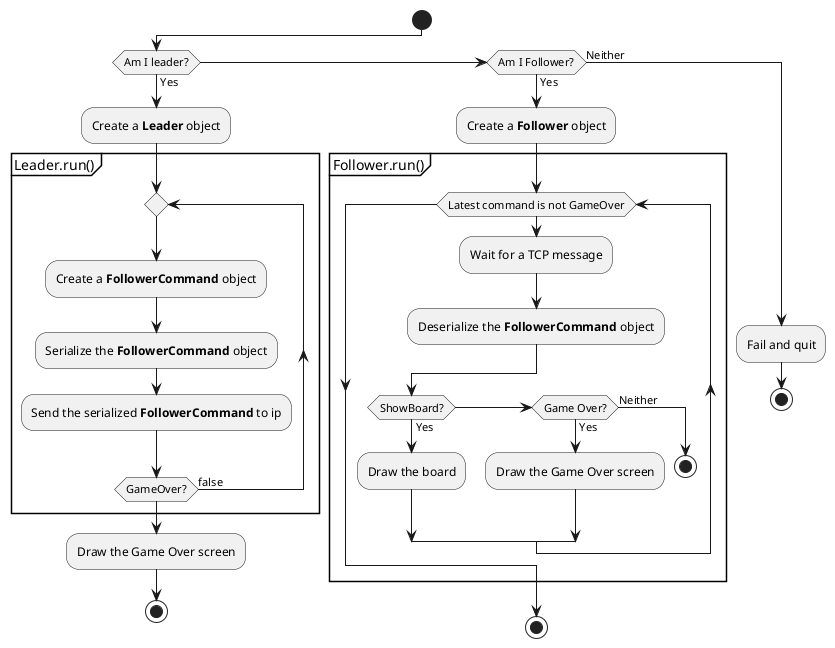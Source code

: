 @startuml

start

if (Am I leader?) then (Yes)
    :Create a **Leader** object;
    partition Leader.run() {
        repeat
        :Create a **FollowerCommand** object;
        :Serialize the **FollowerCommand** object;
        :Send the serialized **FollowerCommand** to ip;
        repeat while (GameOver?) is (false)
    }
    :Draw the Game Over screen;
    stop
else if (Am I Follower?) then (Yes)
    :Create a **Follower** object;
    partition Follower.run() {
        while (Latest command is not GameOver)
        :Wait for a TCP message;
        :Deserialize the **FollowerCommand** object;
        if (ShowBoard?) then (Yes)
            :Draw the board;
        else if (Game Over?) then (Yes)
            :Draw the Game Over screen;
        else (Neither)
            stop
        endif
        endwhile
    }
    stop
else (Neither)
    :Fail and quit;
    stop
endif


@enduml